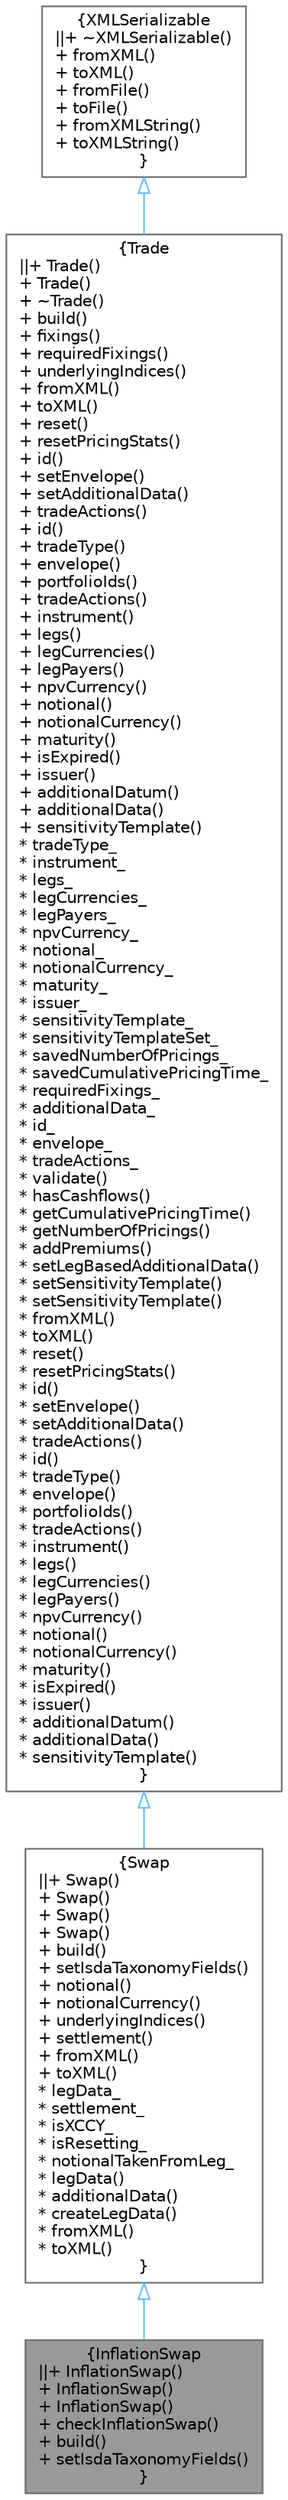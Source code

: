 digraph "InflationSwap"
{
 // INTERACTIVE_SVG=YES
 // LATEX_PDF_SIZE
  bgcolor="transparent";
  edge [fontname=Helvetica,fontsize=10,labelfontname=Helvetica,labelfontsize=10];
  node [fontname=Helvetica,fontsize=10,shape=box,height=0.2,width=0.4];
  Node1 [label="{InflationSwap\n||+ InflationSwap()\l+ InflationSwap()\l+ InflationSwap()\l+ checkInflationSwap()\l+ build()\l+ setIsdaTaxonomyFields()\l}",height=0.2,width=0.4,color="gray40", fillcolor="grey60", style="filled", fontcolor="black",tooltip="Serializable Cross Currency Swap contract."];
  Node2 -> Node1 [dir="back",color="steelblue1",style="solid",arrowtail="onormal"];
  Node2 [label="{Swap\n||+ Swap()\l+ Swap()\l+ Swap()\l+ Swap()\l+ build()\l+ setIsdaTaxonomyFields()\l+ notional()\l+ notionalCurrency()\l+ underlyingIndices()\l+ settlement()\l+ fromXML()\l+ toXML()\l* legData_\l* settlement_\l* isXCCY_\l* isResetting_\l* notionalTakenFromLeg_\l* legData()\l* additionalData()\l* createLegData()\l* fromXML()\l* toXML()\l}",height=0.2,width=0.4,color="gray40", fillcolor="white", style="filled",URL="$classore_1_1data_1_1_swap.html",tooltip="Serializable Swap, Single and Cross Currency."];
  Node3 -> Node2 [dir="back",color="steelblue1",style="solid",arrowtail="onormal"];
  Node3 [label="{Trade\n||+ Trade()\l+ Trade()\l+ ~Trade()\l+ build()\l+ fixings()\l+ requiredFixings()\l+ underlyingIndices()\l+ fromXML()\l+ toXML()\l+ reset()\l+ resetPricingStats()\l+ id()\l+ setEnvelope()\l+ setAdditionalData()\l+ tradeActions()\l+ id()\l+ tradeType()\l+ envelope()\l+ portfolioIds()\l+ tradeActions()\l+ instrument()\l+ legs()\l+ legCurrencies()\l+ legPayers()\l+ npvCurrency()\l+ notional()\l+ notionalCurrency()\l+ maturity()\l+ isExpired()\l+ issuer()\l+ additionalDatum()\l+ additionalData()\l+ sensitivityTemplate()\l* tradeType_\l* instrument_\l* legs_\l* legCurrencies_\l* legPayers_\l* npvCurrency_\l* notional_\l* notionalCurrency_\l* maturity_\l* issuer_\l* sensitivityTemplate_\l* sensitivityTemplateSet_\l* savedNumberOfPricings_\l* savedCumulativePricingTime_\l* requiredFixings_\l* additionalData_\l* id_\l* envelope_\l* tradeActions_\l* validate()\l* hasCashflows()\l* getCumulativePricingTime()\l* getNumberOfPricings()\l* addPremiums()\l* setLegBasedAdditionalData()\l* setSensitivityTemplate()\l* setSensitivityTemplate()\l* fromXML()\l* toXML()\l* reset()\l* resetPricingStats()\l* id()\l* setEnvelope()\l* setAdditionalData()\l* tradeActions()\l* id()\l* tradeType()\l* envelope()\l* portfolioIds()\l* tradeActions()\l* instrument()\l* legs()\l* legCurrencies()\l* legPayers()\l* npvCurrency()\l* notional()\l* notionalCurrency()\l* maturity()\l* isExpired()\l* issuer()\l* additionalDatum()\l* additionalData()\l* sensitivityTemplate()\l}",height=0.2,width=0.4,color="gray40", fillcolor="white", style="filled",URL="$classore_1_1data_1_1_trade.html",tooltip="Trade base class."];
  Node4 -> Node3 [dir="back",color="steelblue1",style="solid",arrowtail="onormal"];
  Node4 [label="{XMLSerializable\n||+ ~XMLSerializable()\l+ fromXML()\l+ toXML()\l+ fromFile()\l+ toFile()\l+ fromXMLString()\l+ toXMLString()\l}",height=0.2,width=0.4,color="gray40", fillcolor="white", style="filled",URL="$classore_1_1data_1_1_x_m_l_serializable.html",tooltip="Base class for all serializable classes."];
}
